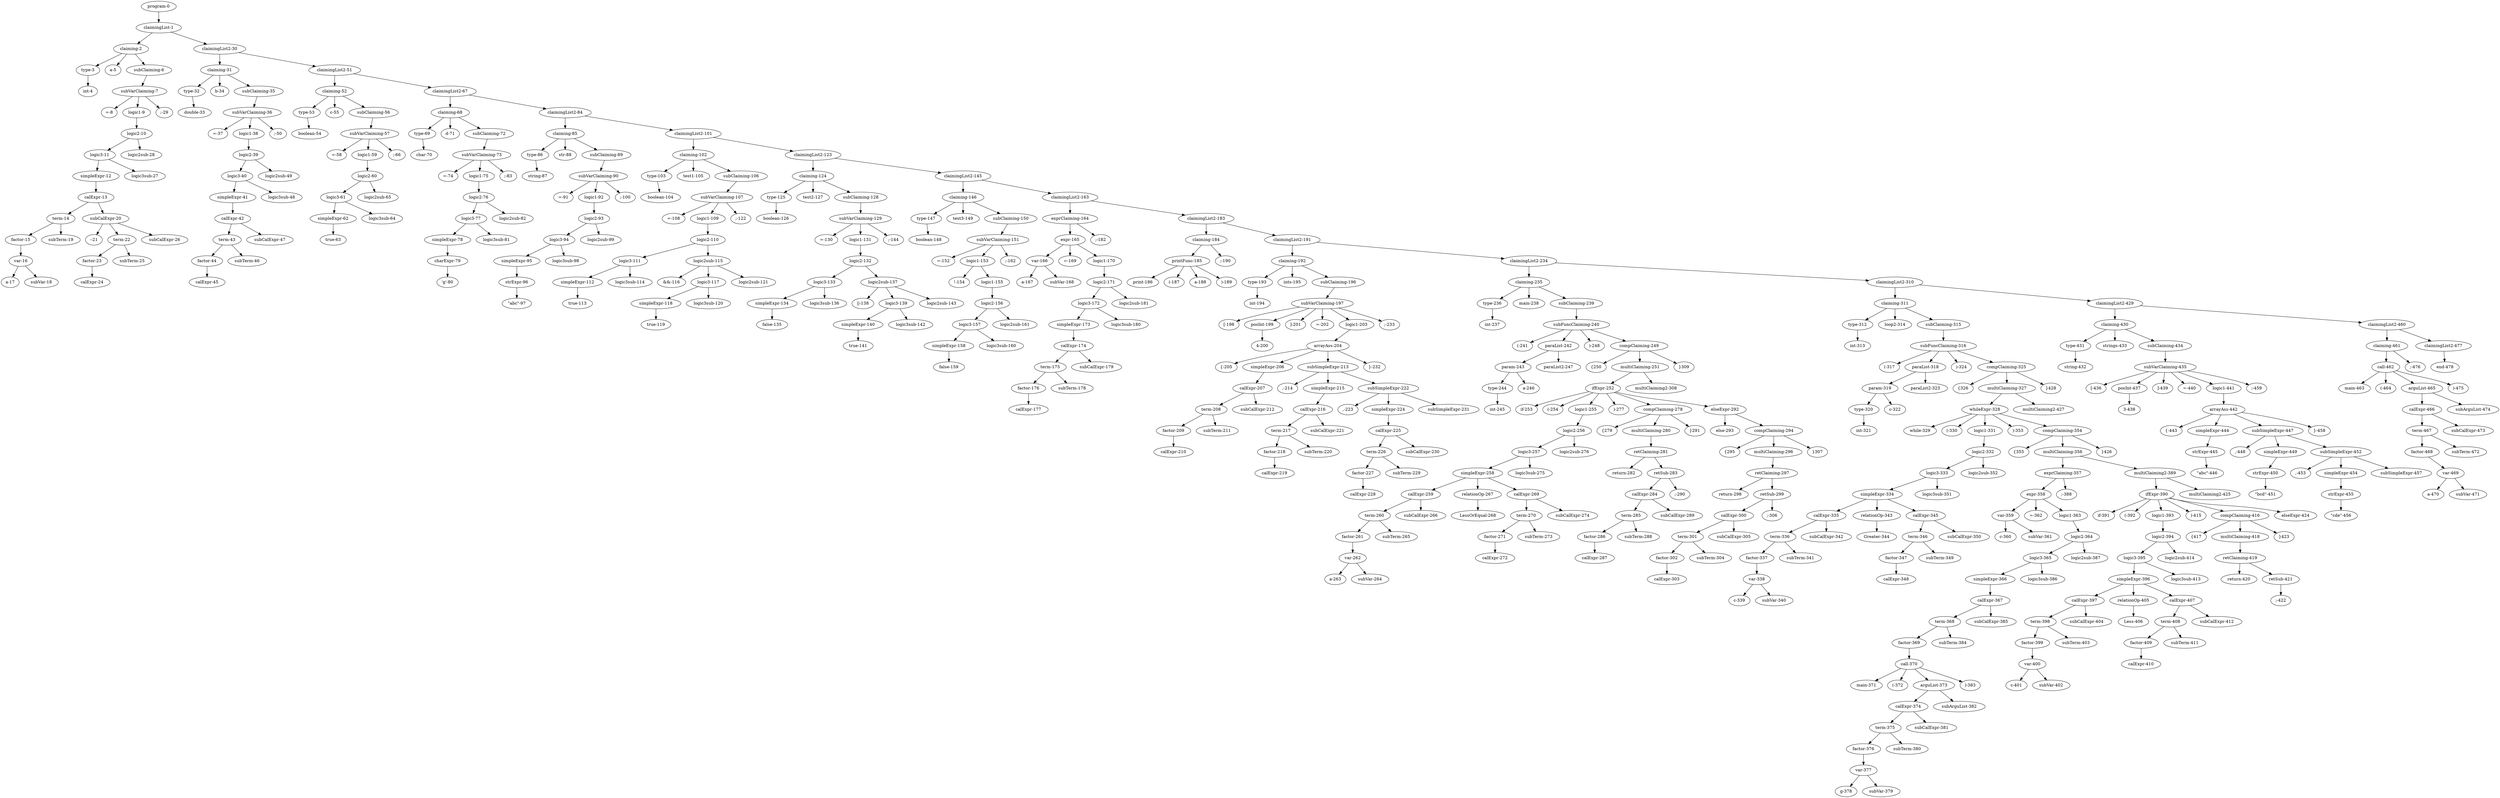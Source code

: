 digraph G {
<program-0>-><claimingList-1>;<claimingList-1>-><claiming-2>;<claiming-2>-><type-3>;<type-3>-><int-4>;<claiming-2>-><a-5>;<claiming-2>-><subClaiming-6>;<subClaiming-6>-><subVarClaiming-7>;<subVarClaiming-7>-><=-8>;<subVarClaiming-7>-><logic1-9>;<logic1-9>-><logic2-10>;<logic2-10>-><logic3-11>;<logic3-11>-><simpleExpr-12>;<simpleExpr-12>-><calExpr-13>;<calExpr-13>-><term-14>;<term-14>-><factor-15>;<factor-15>-><var-16>;<var-16>-><a-17>;<var-16>-><subVar-18>;<term-14>-><subTerm-19>;<calExpr-13>-><subCalExpr-20>;<subCalExpr-20>-><--21>;<subCalExpr-20>-><term-22>;<term-22>-><factor-23>;<factor-23>-><calExpr-24>;<term-22>-><subTerm-25>;<subCalExpr-20>-><subCalExpr-26>;<logic3-11>-><logic3sub-27>;<logic2-10>-><logic2sub-28>;<subVarClaiming-7>-><;-29>;<claimingList-1>-><claimingList2-30>;<claimingList2-30>-><claiming-31>;<claiming-31>-><type-32>;<type-32>-><double-33>;<claiming-31>-><b-34>;<claiming-31>-><subClaiming-35>;<subClaiming-35>-><subVarClaiming-36>;<subVarClaiming-36>-><=-37>;<subVarClaiming-36>-><logic1-38>;<logic1-38>-><logic2-39>;<logic2-39>-><logic3-40>;<logic3-40>-><simpleExpr-41>;<simpleExpr-41>-><calExpr-42>;<calExpr-42>-><term-43>;<term-43>-><factor-44>;<factor-44>-><calExpr-45>;<term-43>-><subTerm-46>;<calExpr-42>-><subCalExpr-47>;<logic3-40>-><logic3sub-48>;<logic2-39>-><logic2sub-49>;<subVarClaiming-36>-><;-50>;<claimingList2-30>-><claimingList2-51>;<claimingList2-51>-><claiming-52>;<claiming-52>-><type-53>;<type-53>-><boolean-54>;<claiming-52>-><c-55>;<claiming-52>-><subClaiming-56>;<subClaiming-56>-><subVarClaiming-57>;<subVarClaiming-57>-><=-58>;<subVarClaiming-57>-><logic1-59>;<logic1-59>-><logic2-60>;<logic2-60>-><logic3-61>;<logic3-61>-><simpleExpr-62>;<simpleExpr-62>-><true-63>;<logic3-61>-><logic3sub-64>;<logic2-60>-><logic2sub-65>;<subVarClaiming-57>-><;-66>;<claimingList2-51>-><claimingList2-67>;<claimingList2-67>-><claiming-68>;<claiming-68>-><type-69>;<type-69>-><char-70>;<claiming-68>-><d-71>;<claiming-68>-><subClaiming-72>;<subClaiming-72>-><subVarClaiming-73>;<subVarClaiming-73>-><=-74>;<subVarClaiming-73>-><logic1-75>;<logic1-75>-><logic2-76>;<logic2-76>-><logic3-77>;<logic3-77>-><simpleExpr-78>;<simpleExpr-78>-><charExpr-79>;<charExpr-79>-><'g'-80>;<logic3-77>-><logic3sub-81>;<logic2-76>-><logic2sub-82>;<subVarClaiming-73>-><;-83>;<claimingList2-67>-><claimingList2-84>;<claimingList2-84>-><claiming-85>;<claiming-85>-><type-86>;<type-86>-><string-87>;<claiming-85>-><str-88>;<claiming-85>-><subClaiming-89>;<subClaiming-89>-><subVarClaiming-90>;<subVarClaiming-90>-><=-91>;<subVarClaiming-90>-><logic1-92>;<logic1-92>-><logic2-93>;<logic2-93>-><logic3-94>;<logic3-94>-><simpleExpr-95>;<simpleExpr-95>-><strExpr-96>;<strExpr-96>-><"abc"-97>;<logic3-94>-><logic3sub-98>;<logic2-93>-><logic2sub-99>;<subVarClaiming-90>-><;-100>;<claimingList2-84>-><claimingList2-101>;<claimingList2-101>-><claiming-102>;<claiming-102>-><type-103>;<type-103>-><boolean-104>;<claiming-102>-><test1-105>;<claiming-102>-><subClaiming-106>;<subClaiming-106>-><subVarClaiming-107>;<subVarClaiming-107>-><=-108>;<subVarClaiming-107>-><logic1-109>;<logic1-109>-><logic2-110>;<logic2-110>-><logic3-111>;<logic3-111>-><simpleExpr-112>;<simpleExpr-112>-><true-113>;<logic3-111>-><logic3sub-114>;<logic2-110>-><logic2sub-115>;<logic2sub-115>-><&&-116>;<logic2sub-115>-><logic3-117>;<logic3-117>-><simpleExpr-118>;<simpleExpr-118>-><true-119>;<logic3-117>-><logic3sub-120>;<logic2sub-115>-><logic2sub-121>;<subVarClaiming-107>-><;-122>;<claimingList2-101>-><claimingList2-123>;<claimingList2-123>-><claiming-124>;<claiming-124>-><type-125>;<type-125>-><boolean-126>;<claiming-124>-><test2-127>;<claiming-124>-><subClaiming-128>;<subClaiming-128>-><subVarClaiming-129>;<subVarClaiming-129>-><=-130>;<subVarClaiming-129>-><logic1-131>;<logic1-131>-><logic2-132>;<logic2-132>-><logic3-133>;<logic3-133>-><simpleExpr-134>;<simpleExpr-134>-><false-135>;<logic3-133>-><logic3sub-136>;<logic2-132>-><logic2sub-137>;<logic2sub-137>-><||-138>;<logic2sub-137>-><logic3-139>;<logic3-139>-><simpleExpr-140>;<simpleExpr-140>-><true-141>;<logic3-139>-><logic3sub-142>;<logic2sub-137>-><logic2sub-143>;<subVarClaiming-129>-><;-144>;<claimingList2-123>-><claimingList2-145>;<claimingList2-145>-><claiming-146>;<claiming-146>-><type-147>;<type-147>-><boolean-148>;<claiming-146>-><test3-149>;<claiming-146>-><subClaiming-150>;<subClaiming-150>-><subVarClaiming-151>;<subVarClaiming-151>-><=-152>;<subVarClaiming-151>-><logic1-153>;<logic1-153>-><!-154>;<logic1-153>-><logic1-155>;<logic1-155>-><logic2-156>;<logic2-156>-><logic3-157>;<logic3-157>-><simpleExpr-158>;<simpleExpr-158>-><false-159>;<logic3-157>-><logic3sub-160>;<logic2-156>-><logic2sub-161>;<subVarClaiming-151>-><;-162>;<claimingList2-145>-><claimingList2-163>;<claimingList2-163>-><exprClaiming-164>;<exprClaiming-164>-><expr-165>;<expr-165>-><var-166>;<var-166>-><a-167>;<var-166>-><subVar-168>;<expr-165>-><=-169>;<expr-165>-><logic1-170>;<logic1-170>-><logic2-171>;<logic2-171>-><logic3-172>;<logic3-172>-><simpleExpr-173>;<simpleExpr-173>-><calExpr-174>;<calExpr-174>-><term-175>;<term-175>-><factor-176>;<factor-176>-><calExpr-177>;<term-175>-><subTerm-178>;<calExpr-174>-><subCalExpr-179>;<logic3-172>-><logic3sub-180>;<logic2-171>-><logic2sub-181>;<exprClaiming-164>-><;-182>;<claimingList2-163>-><claimingList2-183>;<claimingList2-183>-><claiming-184>;<claiming-184>-><printFunc-185>;<printFunc-185>-><print-186>;<printFunc-185>-><(-187>;<printFunc-185>-><a-188>;<printFunc-185>-><)-189>;<claiming-184>-><;-190>;<claimingList2-183>-><claimingList2-191>;<claimingList2-191>-><claiming-192>;<claiming-192>-><type-193>;<type-193>-><int-194>;<claiming-192>-><ints-195>;<claiming-192>-><subClaiming-196>;<subClaiming-196>-><subVarClaiming-197>;<subVarClaiming-197>-><[-198>;<subVarClaiming-197>-><posInt-199>;<posInt-199>-><4-200>;<subVarClaiming-197>-><]-201>;<subVarClaiming-197>-><=-202>;<subVarClaiming-197>-><logic1-203>;<logic1-203>-><arrayAss-204>;<arrayAss-204>-><{-205>;<arrayAss-204>-><simpleExpr-206>;<simpleExpr-206>-><calExpr-207>;<calExpr-207>-><term-208>;<term-208>-><factor-209>;<factor-209>-><calExpr-210>;<term-208>-><subTerm-211>;<calExpr-207>-><subCalExpr-212>;<arrayAss-204>-><subSimpleExpr-213>;<subSimpleExpr-213>-><,-214>;<subSimpleExpr-213>-><simpleExpr-215>;<simpleExpr-215>-><calExpr-216>;<calExpr-216>-><term-217>;<term-217>-><factor-218>;<factor-218>-><calExpr-219>;<term-217>-><subTerm-220>;<calExpr-216>-><subCalExpr-221>;<subSimpleExpr-213>-><subSimpleExpr-222>;<subSimpleExpr-222>-><,-223>;<subSimpleExpr-222>-><simpleExpr-224>;<simpleExpr-224>-><calExpr-225>;<calExpr-225>-><term-226>;<term-226>-><factor-227>;<factor-227>-><calExpr-228>;<term-226>-><subTerm-229>;<calExpr-225>-><subCalExpr-230>;<subSimpleExpr-222>-><subSimpleExpr-231>;<arrayAss-204>-><}-232>;<subVarClaiming-197>-><;-233>;<claimingList2-191>-><claimingList2-234>;<claimingList2-234>-><claiming-235>;<claiming-235>-><type-236>;<type-236>-><int-237>;<claiming-235>-><main-238>;<claiming-235>-><subClaiming-239>;<subClaiming-239>-><subFuncClaiming-240>;<subFuncClaiming-240>-><(-241>;<subFuncClaiming-240>-><paraList-242>;<paraList-242>-><param-243>;<param-243>-><type-244>;<type-244>-><int-245>;<param-243>-><a-246>;<paraList-242>-><paraList2-247>;<subFuncClaiming-240>-><)-248>;<subFuncClaiming-240>-><compClaiming-249>;<compClaiming-249>-><{250>;<compClaiming-249>-><multiClaiming-251>;<multiClaiming-251>-><ifExpr-252>;<ifExpr-252>-><if-253>;<ifExpr-252>-><(-254>;<ifExpr-252>-><logic1-255>;<logic1-255>-><logic2-256>;<logic2-256>-><logic3-257>;<logic3-257>-><simpleExpr-258>;<simpleExpr-258>-><calExpr-259>;<calExpr-259>-><term-260>;<term-260>-><factor-261>;<factor-261>-><var-262>;<var-262>-><a-263>;<var-262>-><subVar-264>;<term-260>-><subTerm-265>;<calExpr-259>-><subCalExpr-266>;<simpleExpr-258>-><relationOp-267>;<relationOp-267>-><LessOrEqual-268>;<simpleExpr-258>-><calExpr-269>;<calExpr-269>-><term-270>;<term-270>-><factor-271>;<factor-271>-><calExpr-272>;<term-270>-><subTerm-273>;<calExpr-269>-><subCalExpr-274>;<logic3-257>-><logic3sub-275>;<logic2-256>-><logic2sub-276>;<ifExpr-252>-><)-277>;<ifExpr-252>-><compClaiming-278>;<compClaiming-278>-><{279>;<compClaiming-278>-><multiClaiming-280>;<multiClaiming-280>-><retClaiming-281>;<retClaiming-281>-><return-282>;<retClaiming-281>-><retSub-283>;<retSub-283>-><calExpr-284>;<calExpr-284>-><term-285>;<term-285>-><factor-286>;<factor-286>-><calExpr-287>;<term-285>-><subTerm-288>;<calExpr-284>-><subCalExpr-289>;<retSub-283>-><;-290>;<compClaiming-278>-><}291>;<ifExpr-252>-><elseExpr-292>;<elseExpr-292>-><else-293>;<elseExpr-292>-><compClaiming-294>;<compClaiming-294>-><{295>;<compClaiming-294>-><multiClaiming-296>;<multiClaiming-296>-><retClaiming-297>;<retClaiming-297>-><return-298>;<retClaiming-297>-><retSub-299>;<retSub-299>-><calExpr-300>;<calExpr-300>-><term-301>;<term-301>-><factor-302>;<factor-302>-><calExpr-303>;<term-301>-><subTerm-304>;<calExpr-300>-><subCalExpr-305>;<retSub-299>-><;-306>;<compClaiming-294>-><}307>;<multiClaiming-251>-><multiClaiming2-308>;<compClaiming-249>-><}309>;<claimingList2-234>-><claimingList2-310>;<claimingList2-310>-><claiming-311>;<claiming-311>-><type-312>;<type-312>-><int-313>;<claiming-311>-><loop2-314>;<claiming-311>-><subClaiming-315>;<subClaiming-315>-><subFuncClaiming-316>;<subFuncClaiming-316>-><(-317>;<subFuncClaiming-316>-><paraList-318>;<paraList-318>-><param-319>;<param-319>-><type-320>;<type-320>-><int-321>;<param-319>-><c-322>;<paraList-318>-><paraList2-323>;<subFuncClaiming-316>-><)-324>;<subFuncClaiming-316>-><compClaiming-325>;<compClaiming-325>-><{326>;<compClaiming-325>-><multiClaiming-327>;<multiClaiming-327>-><whileExpr-328>;<whileExpr-328>-><while-329>;<whileExpr-328>-><(-330>;<whileExpr-328>-><logic1-331>;<logic1-331>-><logic2-332>;<logic2-332>-><logic3-333>;<logic3-333>-><simpleExpr-334>;<simpleExpr-334>-><calExpr-335>;<calExpr-335>-><term-336>;<term-336>-><factor-337>;<factor-337>-><var-338>;<var-338>-><c-339>;<var-338>-><subVar-340>;<term-336>-><subTerm-341>;<calExpr-335>-><subCalExpr-342>;<simpleExpr-334>-><relationOp-343>;<relationOp-343>-><Greater-344>;<simpleExpr-334>-><calExpr-345>;<calExpr-345>-><term-346>;<term-346>-><factor-347>;<factor-347>-><calExpr-348>;<term-346>-><subTerm-349>;<calExpr-345>-><subCalExpr-350>;<logic3-333>-><logic3sub-351>;<logic2-332>-><logic2sub-352>;<whileExpr-328>-><)-353>;<whileExpr-328>-><compClaiming-354>;<compClaiming-354>-><{355>;<compClaiming-354>-><multiClaiming-356>;<multiClaiming-356>-><exprClaiming-357>;<exprClaiming-357>-><expr-358>;<expr-358>-><var-359>;<var-359>-><c-360>;<var-359>-><subVar-361>;<expr-358>-><=-362>;<expr-358>-><logic1-363>;<logic1-363>-><logic2-364>;<logic2-364>-><logic3-365>;<logic3-365>-><simpleExpr-366>;<simpleExpr-366>-><calExpr-367>;<calExpr-367>-><term-368>;<term-368>-><factor-369>;<factor-369>-><call-370>;<call-370>-><main-371>;<call-370>-><(-372>;<call-370>-><arguList-373>;<arguList-373>-><calExpr-374>;<calExpr-374>-><term-375>;<term-375>-><factor-376>;<factor-376>-><var-377>;<var-377>-><g-378>;<var-377>-><subVar-379>;<term-375>-><subTerm-380>;<calExpr-374>-><subCalExpr-381>;<arguList-373>-><subArguList-382>;<call-370>-><)-383>;<term-368>-><subTerm-384>;<calExpr-367>-><subCalExpr-385>;<logic3-365>-><logic3sub-386>;<logic2-364>-><logic2sub-387>;<exprClaiming-357>-><;-388>;<multiClaiming-356>-><multiClaiming2-389>;<multiClaiming2-389>-><ifExpr-390>;<ifExpr-390>-><if-391>;<ifExpr-390>-><(-392>;<ifExpr-390>-><logic1-393>;<logic1-393>-><logic2-394>;<logic2-394>-><logic3-395>;<logic3-395>-><simpleExpr-396>;<simpleExpr-396>-><calExpr-397>;<calExpr-397>-><term-398>;<term-398>-><factor-399>;<factor-399>-><var-400>;<var-400>-><c-401>;<var-400>-><subVar-402>;<term-398>-><subTerm-403>;<calExpr-397>-><subCalExpr-404>;<simpleExpr-396>-><relationOp-405>;<relationOp-405>-><Less-406>;<simpleExpr-396>-><calExpr-407>;<calExpr-407>-><term-408>;<term-408>-><factor-409>;<factor-409>-><calExpr-410>;<term-408>-><subTerm-411>;<calExpr-407>-><subCalExpr-412>;<logic3-395>-><logic3sub-413>;<logic2-394>-><logic2sub-414>;<ifExpr-390>-><)-415>;<ifExpr-390>-><compClaiming-416>;<compClaiming-416>-><{417>;<compClaiming-416>-><multiClaiming-418>;<multiClaiming-418>-><retClaiming-419>;<retClaiming-419>-><return-420>;<retClaiming-419>-><retSub-421>;<retSub-421>-><;-422>;<compClaiming-416>-><}423>;<ifExpr-390>-><elseExpr-424>;<multiClaiming2-389>-><multiClaiming2-425>;<compClaiming-354>-><}426>;<multiClaiming-327>-><multiClaiming2-427>;<compClaiming-325>-><}428>;<claimingList2-310>-><claimingList2-429>;<claimingList2-429>-><claiming-430>;<claiming-430>-><type-431>;<type-431>-><string-432>;<claiming-430>-><strings-433>;<claiming-430>-><subClaiming-434>;<subClaiming-434>-><subVarClaiming-435>;<subVarClaiming-435>-><[-436>;<subVarClaiming-435>-><posInt-437>;<posInt-437>-><3-438>;<subVarClaiming-435>-><]-439>;<subVarClaiming-435>-><=-440>;<subVarClaiming-435>-><logic1-441>;<logic1-441>-><arrayAss-442>;<arrayAss-442>-><{-443>;<arrayAss-442>-><simpleExpr-444>;<simpleExpr-444>-><strExpr-445>;<strExpr-445>-><"abc"-446>;<arrayAss-442>-><subSimpleExpr-447>;<subSimpleExpr-447>-><,-448>;<subSimpleExpr-447>-><simpleExpr-449>;<simpleExpr-449>-><strExpr-450>;<strExpr-450>-><"bcd"-451>;<subSimpleExpr-447>-><subSimpleExpr-452>;<subSimpleExpr-452>-><,-453>;<subSimpleExpr-452>-><simpleExpr-454>;<simpleExpr-454>-><strExpr-455>;<strExpr-455>-><"cde"-456>;<subSimpleExpr-452>-><subSimpleExpr-457>;<arrayAss-442>-><}-458>;<subVarClaiming-435>-><;-459>;<claimingList2-429>-><claimingList2-460>;<claimingList2-460>-><claiming-461>;<claiming-461>-><call-462>;<call-462>-><main-463>;<call-462>-><(-464>;<call-462>-><arguList-465>;<arguList-465>-><calExpr-466>;<calExpr-466>-><term-467>;<term-467>-><factor-468>;<factor-468>-><var-469>;<var-469>-><a-470>;<var-469>-><subVar-471>;<term-467>-><subTerm-472>;<calExpr-466>-><subCalExpr-473>;<arguList-465>-><subArguList-474>;<call-462>-><)-475>;<claiming-461>-><;-476>;<claimingList2-460>-><claimingList2-477>;<claimingList2-477>-><end-478>;}
